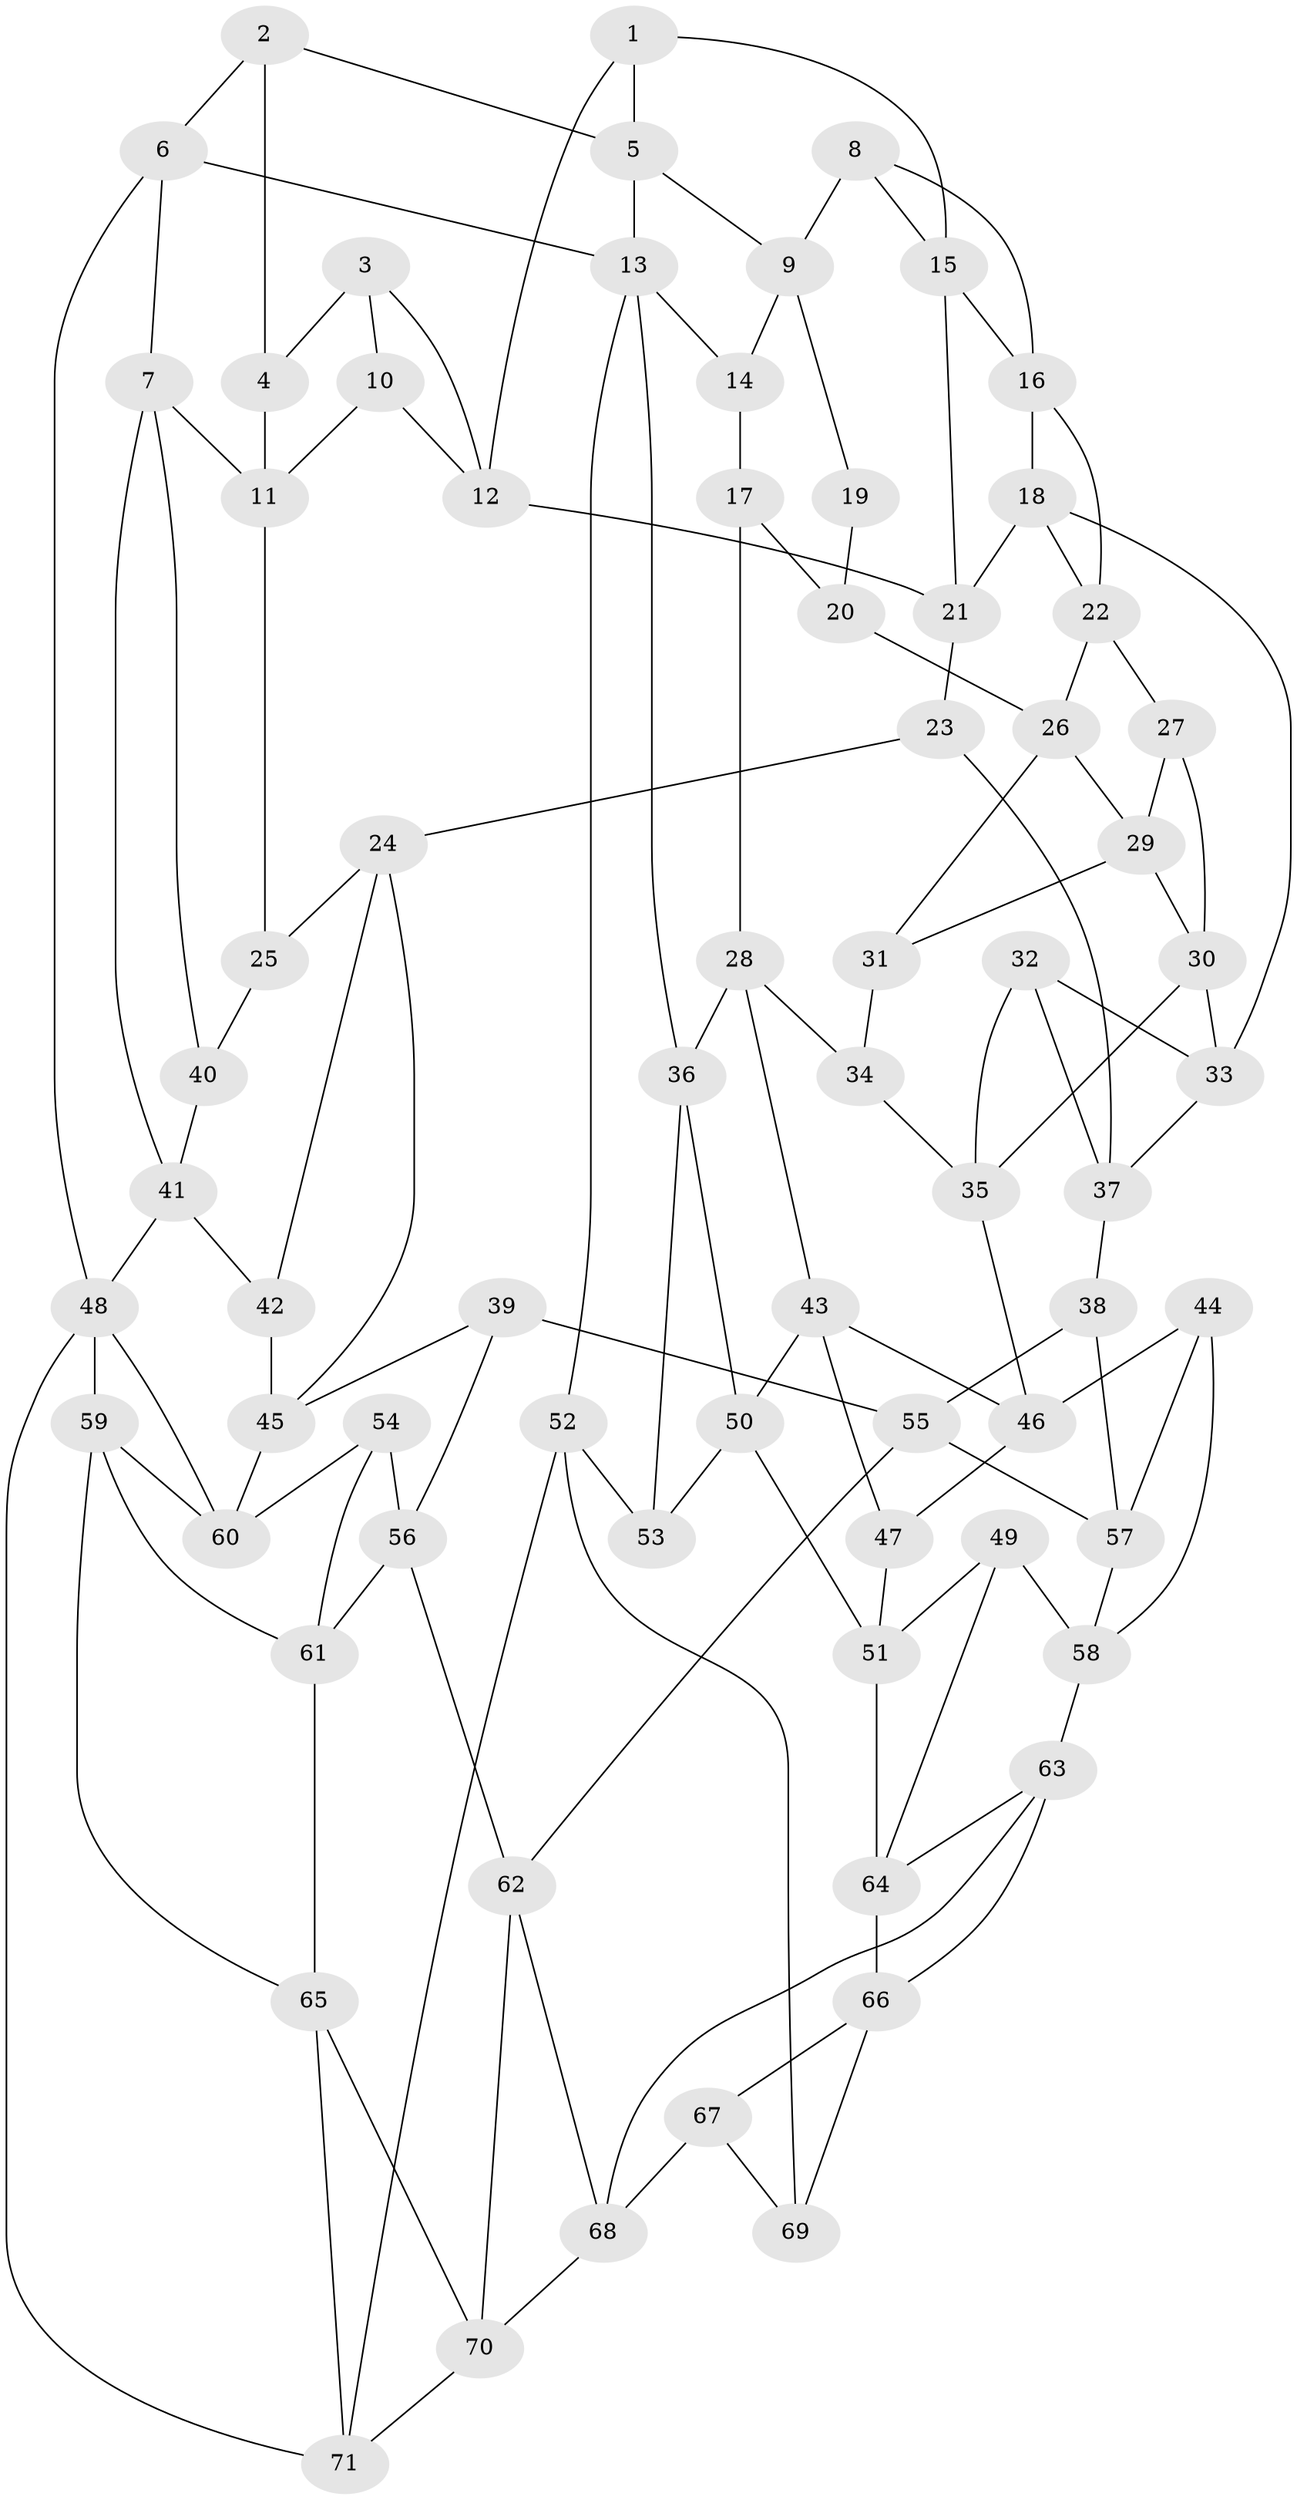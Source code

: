 // original degree distribution, {3: 0.03546099290780142, 5: 0.5460992907801419, 4: 0.19858156028368795, 6: 0.2198581560283688}
// Generated by graph-tools (version 1.1) at 2025/03/03/09/25 03:03:17]
// undirected, 71 vertices, 129 edges
graph export_dot {
graph [start="1"]
  node [color=gray90,style=filled];
  1;
  2;
  3;
  4;
  5;
  6;
  7;
  8;
  9;
  10;
  11;
  12;
  13;
  14;
  15;
  16;
  17;
  18;
  19;
  20;
  21;
  22;
  23;
  24;
  25;
  26;
  27;
  28;
  29;
  30;
  31;
  32;
  33;
  34;
  35;
  36;
  37;
  38;
  39;
  40;
  41;
  42;
  43;
  44;
  45;
  46;
  47;
  48;
  49;
  50;
  51;
  52;
  53;
  54;
  55;
  56;
  57;
  58;
  59;
  60;
  61;
  62;
  63;
  64;
  65;
  66;
  67;
  68;
  69;
  70;
  71;
  1 -- 5 [weight=1.0];
  1 -- 12 [weight=1.0];
  1 -- 15 [weight=1.0];
  2 -- 4 [weight=1.0];
  2 -- 5 [weight=1.0];
  2 -- 6 [weight=1.0];
  3 -- 4 [weight=2.0];
  3 -- 10 [weight=1.0];
  3 -- 12 [weight=1.0];
  4 -- 11 [weight=1.0];
  5 -- 9 [weight=1.0];
  5 -- 13 [weight=1.0];
  6 -- 7 [weight=1.0];
  6 -- 13 [weight=1.0];
  6 -- 48 [weight=1.0];
  7 -- 11 [weight=1.0];
  7 -- 40 [weight=1.0];
  7 -- 41 [weight=1.0];
  8 -- 9 [weight=1.0];
  8 -- 15 [weight=1.0];
  8 -- 16 [weight=1.0];
  9 -- 14 [weight=1.0];
  9 -- 19 [weight=1.0];
  10 -- 11 [weight=1.0];
  10 -- 12 [weight=1.0];
  11 -- 25 [weight=1.0];
  12 -- 21 [weight=1.0];
  13 -- 14 [weight=1.0];
  13 -- 36 [weight=1.0];
  13 -- 52 [weight=1.0];
  14 -- 17 [weight=1.0];
  15 -- 16 [weight=1.0];
  15 -- 21 [weight=1.0];
  16 -- 18 [weight=1.0];
  16 -- 22 [weight=1.0];
  17 -- 20 [weight=1.0];
  17 -- 28 [weight=1.0];
  18 -- 21 [weight=1.0];
  18 -- 22 [weight=1.0];
  18 -- 33 [weight=1.0];
  19 -- 20 [weight=2.0];
  20 -- 26 [weight=1.0];
  21 -- 23 [weight=1.0];
  22 -- 26 [weight=1.0];
  22 -- 27 [weight=1.0];
  23 -- 24 [weight=1.0];
  23 -- 37 [weight=1.0];
  24 -- 25 [weight=1.0];
  24 -- 42 [weight=1.0];
  24 -- 45 [weight=1.0];
  25 -- 40 [weight=1.0];
  26 -- 29 [weight=1.0];
  26 -- 31 [weight=1.0];
  27 -- 29 [weight=1.0];
  27 -- 30 [weight=1.0];
  28 -- 34 [weight=1.0];
  28 -- 36 [weight=1.0];
  28 -- 43 [weight=1.0];
  29 -- 30 [weight=1.0];
  29 -- 31 [weight=1.0];
  30 -- 33 [weight=1.0];
  30 -- 35 [weight=1.0];
  31 -- 34 [weight=2.0];
  32 -- 33 [weight=1.0];
  32 -- 35 [weight=1.0];
  32 -- 37 [weight=1.0];
  33 -- 37 [weight=1.0];
  34 -- 35 [weight=1.0];
  35 -- 46 [weight=1.0];
  36 -- 50 [weight=1.0];
  36 -- 53 [weight=1.0];
  37 -- 38 [weight=1.0];
  38 -- 55 [weight=1.0];
  38 -- 57 [weight=1.0];
  39 -- 45 [weight=1.0];
  39 -- 55 [weight=1.0];
  39 -- 56 [weight=1.0];
  40 -- 41 [weight=1.0];
  41 -- 42 [weight=1.0];
  41 -- 48 [weight=1.0];
  42 -- 45 [weight=1.0];
  43 -- 46 [weight=1.0];
  43 -- 47 [weight=1.0];
  43 -- 50 [weight=1.0];
  44 -- 46 [weight=1.0];
  44 -- 57 [weight=1.0];
  44 -- 58 [weight=1.0];
  45 -- 60 [weight=1.0];
  46 -- 47 [weight=1.0];
  47 -- 51 [weight=1.0];
  48 -- 59 [weight=1.0];
  48 -- 60 [weight=1.0];
  48 -- 71 [weight=1.0];
  49 -- 51 [weight=1.0];
  49 -- 58 [weight=1.0];
  49 -- 64 [weight=1.0];
  50 -- 51 [weight=1.0];
  50 -- 53 [weight=1.0];
  51 -- 64 [weight=1.0];
  52 -- 53 [weight=1.0];
  52 -- 69 [weight=2.0];
  52 -- 71 [weight=1.0];
  54 -- 56 [weight=1.0];
  54 -- 60 [weight=1.0];
  54 -- 61 [weight=1.0];
  55 -- 57 [weight=1.0];
  55 -- 62 [weight=1.0];
  56 -- 61 [weight=1.0];
  56 -- 62 [weight=1.0];
  57 -- 58 [weight=1.0];
  58 -- 63 [weight=1.0];
  59 -- 60 [weight=1.0];
  59 -- 61 [weight=1.0];
  59 -- 65 [weight=1.0];
  61 -- 65 [weight=1.0];
  62 -- 68 [weight=1.0];
  62 -- 70 [weight=1.0];
  63 -- 64 [weight=1.0];
  63 -- 66 [weight=1.0];
  63 -- 68 [weight=1.0];
  64 -- 66 [weight=1.0];
  65 -- 70 [weight=1.0];
  65 -- 71 [weight=1.0];
  66 -- 67 [weight=1.0];
  66 -- 69 [weight=1.0];
  67 -- 68 [weight=1.0];
  67 -- 69 [weight=1.0];
  68 -- 70 [weight=1.0];
  70 -- 71 [weight=1.0];
}
